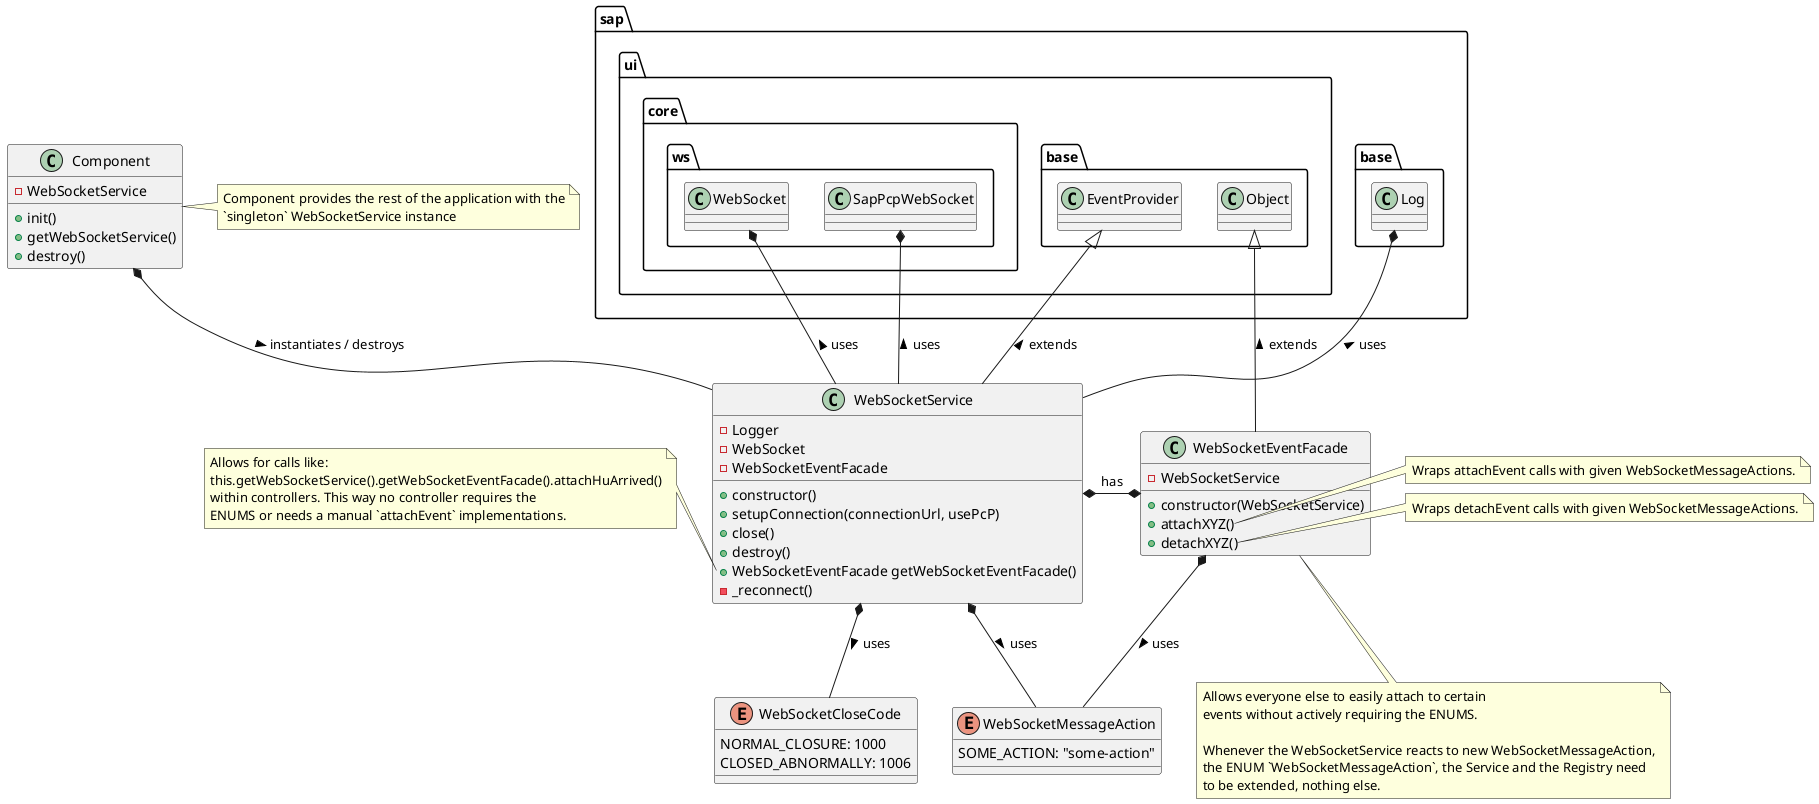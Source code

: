 @startuml

enum WebSocketCloseCode {
  NORMAL_CLOSURE: 1000
  CLOSED_ABNORMALLY: 1006
}

enum WebSocketMessageAction {
  SOME_ACTION: "some-action"
}

class WebSocketService {
 -Logger
 -WebSocket
 -WebSocketEventFacade
 +constructor()
 +setupConnection(connectionUrl, usePcP)
 +close()
 +destroy()
 +WebSocketEventFacade getWebSocketEventFacade()
 -_reconnect()
}

class WebSocketEventFacade {
  -WebSocketService
  +constructor(WebSocketService)
  +attachXYZ()
  +detachXYZ()
}

class Component {
  -WebSocketService
  +init()
  +getWebSocketService()
  +destroy()
}

class sap.ui.base.EventProvider {

}

class sap.ui.base.Object {

}

class sap.base.Log {

}

class sap.ui.core.ws.WebSocket {

}

class sap.ui.core.ws.SapPcpWebSocket {

}

Component *-- WebSocketService : instantiates / destroys >
WebSocketService *-- WebSocketMessageAction : uses >
WebSocketEventFacade *-- WebSocketMessageAction : uses >
WebSocketService *-- WebSocketCloseCode : uses >
WebSocketService *-* WebSocketEventFacade : has
sap.base.Log *-- WebSocketService : uses <
sap.ui.core.ws.WebSocket *-- WebSocketService : uses <
sap.ui.core.ws.SapPcpWebSocket *-- WebSocketService : uses <
sap.ui.base.EventProvider <|-- WebSocketService : < extends
sap.ui.base.Object <|-- WebSocketEventFacade : < extends

note right of Component
  Component provides the rest of the application with the
  `singleton` WebSocketService instance
end note

note bottom of WebSocketEventFacade
  Allows everyone else to easily attach to certain
  events without actively requiring the ENUMS.

  Whenever the WebSocketService reacts to new WebSocketMessageAction,
  the ENUM `WebSocketMessageAction`, the Service and the Registry need
  to be extended, nothing else.
end note

note right of WebSocketEventFacade::attachXYZ
  Wraps attachEvent calls with given WebSocketMessageActions.
end note
note right of WebSocketEventFacade::detachXYZ
  Wraps detachEvent calls with given WebSocketMessageActions.
end note

note left of WebSocketService::getWebSocketEventFacade
 Allows for calls like: 
 this.getWebSocketService().getWebSocketEventFacade().attachHuArrived()
 within controllers. This way no controller requires the 
 ENUMS or needs a manual `attachEvent` implementations.
end note

@enduml